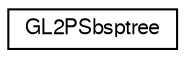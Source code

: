digraph G
{
  edge [fontname="FreeSans",fontsize="10",labelfontname="FreeSans",labelfontsize="10"];
  node [fontname="FreeSans",fontsize="10",shape=record];
  rankdir="LR";
  Node1 [label="GL2PSbsptree",height=0.2,width=0.4,color="black", fillcolor="white", style="filled",URL="$struct___g_l2_p_sbsptree.html"];
}
